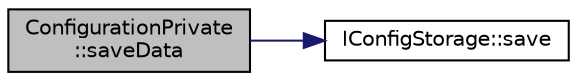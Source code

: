 digraph "ConfigurationPrivate::saveData"
{
 // LATEX_PDF_SIZE
  edge [fontname="Helvetica",fontsize="10",labelfontname="Helvetica",labelfontsize="10"];
  node [fontname="Helvetica",fontsize="10",shape=record];
  rankdir="LR";
  Node1 [label="ConfigurationPrivate\l::saveData",height=0.2,width=0.4,color="black", fillcolor="grey75", style="filled", fontcolor="black",tooltip=" "];
  Node1 -> Node2 [color="midnightblue",fontsize="10",style="solid",fontname="Helvetica"];
  Node2 [label="IConfigStorage::save",height=0.2,width=0.4,color="black", fillcolor="white", style="filled",URL="$struct_i_config_storage.html#a9d11f32ab33237473139a673b74b83a3",tooltip="Save configuration."];
}

